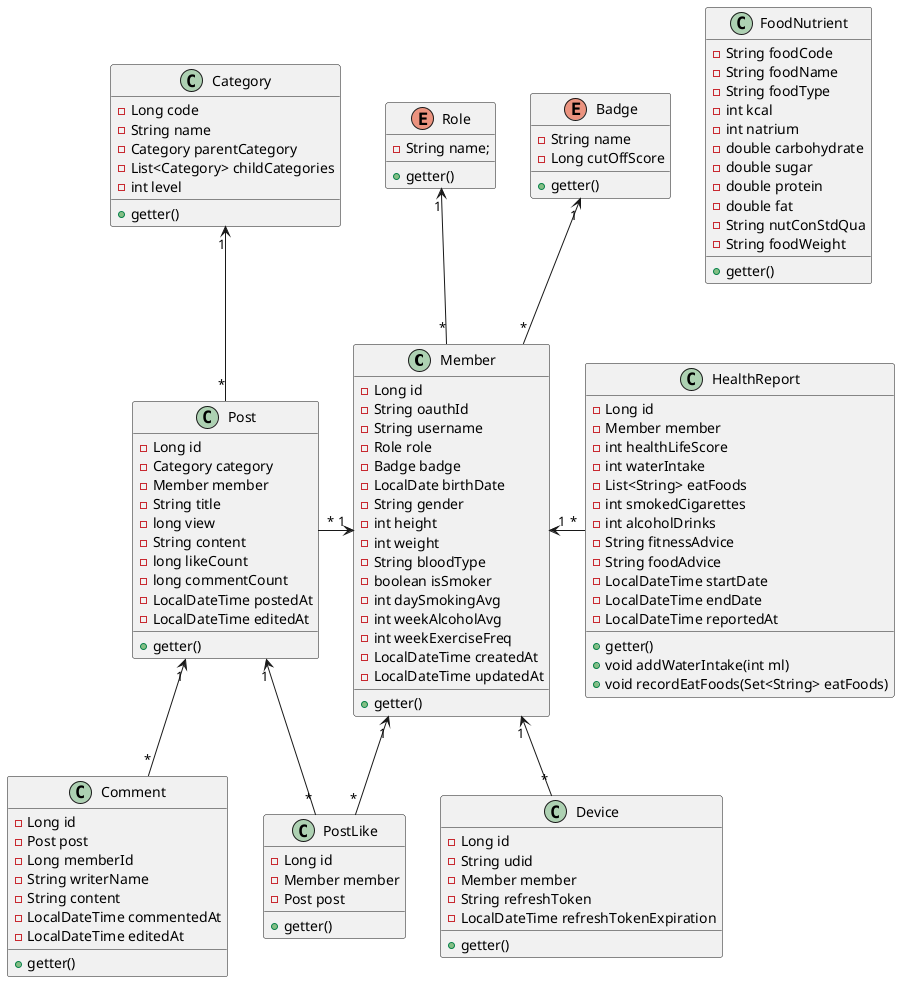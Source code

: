 @startuml

class Member {
    - Long id
    - String oauthId
    - String username
    - Role role
    - Badge badge
    - LocalDate birthDate
    - String gender
    - int height
    - int weight
    - String bloodType
    - boolean isSmoker
    - int daySmokingAvg
    - int weekAlcoholAvg
    - int weekExerciseFreq
    - LocalDateTime createdAt
    - LocalDateTime updatedAt
    +getter()
}

enum Role {
    - String name;
    +getter()
}

enum Badge {
    - String name
    - Long cutOffScore
    +getter()
}

class Device {
    - Long id
    - String udid
    - Member member
    - String refreshToken
    - LocalDateTime refreshTokenExpiration
    +getter()
}

class HealthReport {
    - Long id
    - Member member
    - int healthLifeScore
    - int waterIntake
    - List<String> eatFoods
    - int smokedCigarettes
    - int alcoholDrinks
    - String fitnessAdvice
    - String foodAdvice
    - LocalDateTime startDate
    - LocalDateTime endDate
    - LocalDateTime reportedAt
    +getter()
    + void addWaterIntake(int ml)
    + void recordEatFoods(Set<String> eatFoods)
}

class FoodNutrient {
    - String foodCode
    - String foodName
    - String foodType
    - int kcal
    - int natrium
    - double carbohydrate
    - double sugar
    - double protein
    - double fat
    - String nutConStdQua
    - String foodWeight
    +getter()
}

class Post {
    - Long id
    - Category category
    - Member member
    - String title
    - long view
    - String content
    - long likeCount
    - long commentCount
    - LocalDateTime postedAt
    - LocalDateTime editedAt
    +getter()
}

class Category {
    - Long code
    - String name
    - Category parentCategory
    - List<Category> childCategories
    - int level
    +getter()
}

class PostLike {
    - Long id
    - Member member
    - Post post
    +getter()
}

class Comment {
    - Long id
    - Post post
    - Long memberId
    - String writerName
    - String content
    - LocalDateTime commentedAt
    - LocalDateTime editedAt
    +getter()
}

Member "*" -up-> "1" Badge
Member "*" -up-> "1" Role
Device "*" -up-> "1" Member
HealthReport "*" -left-> "1" Member
Post "*" -up-> "1" Category
Post "*" -right-> "1" Member
PostLike "*" -up-> "1" Post
PostLike "*" -up-> "1" Member
Comment "*" -up-> "1" Post

@enduml